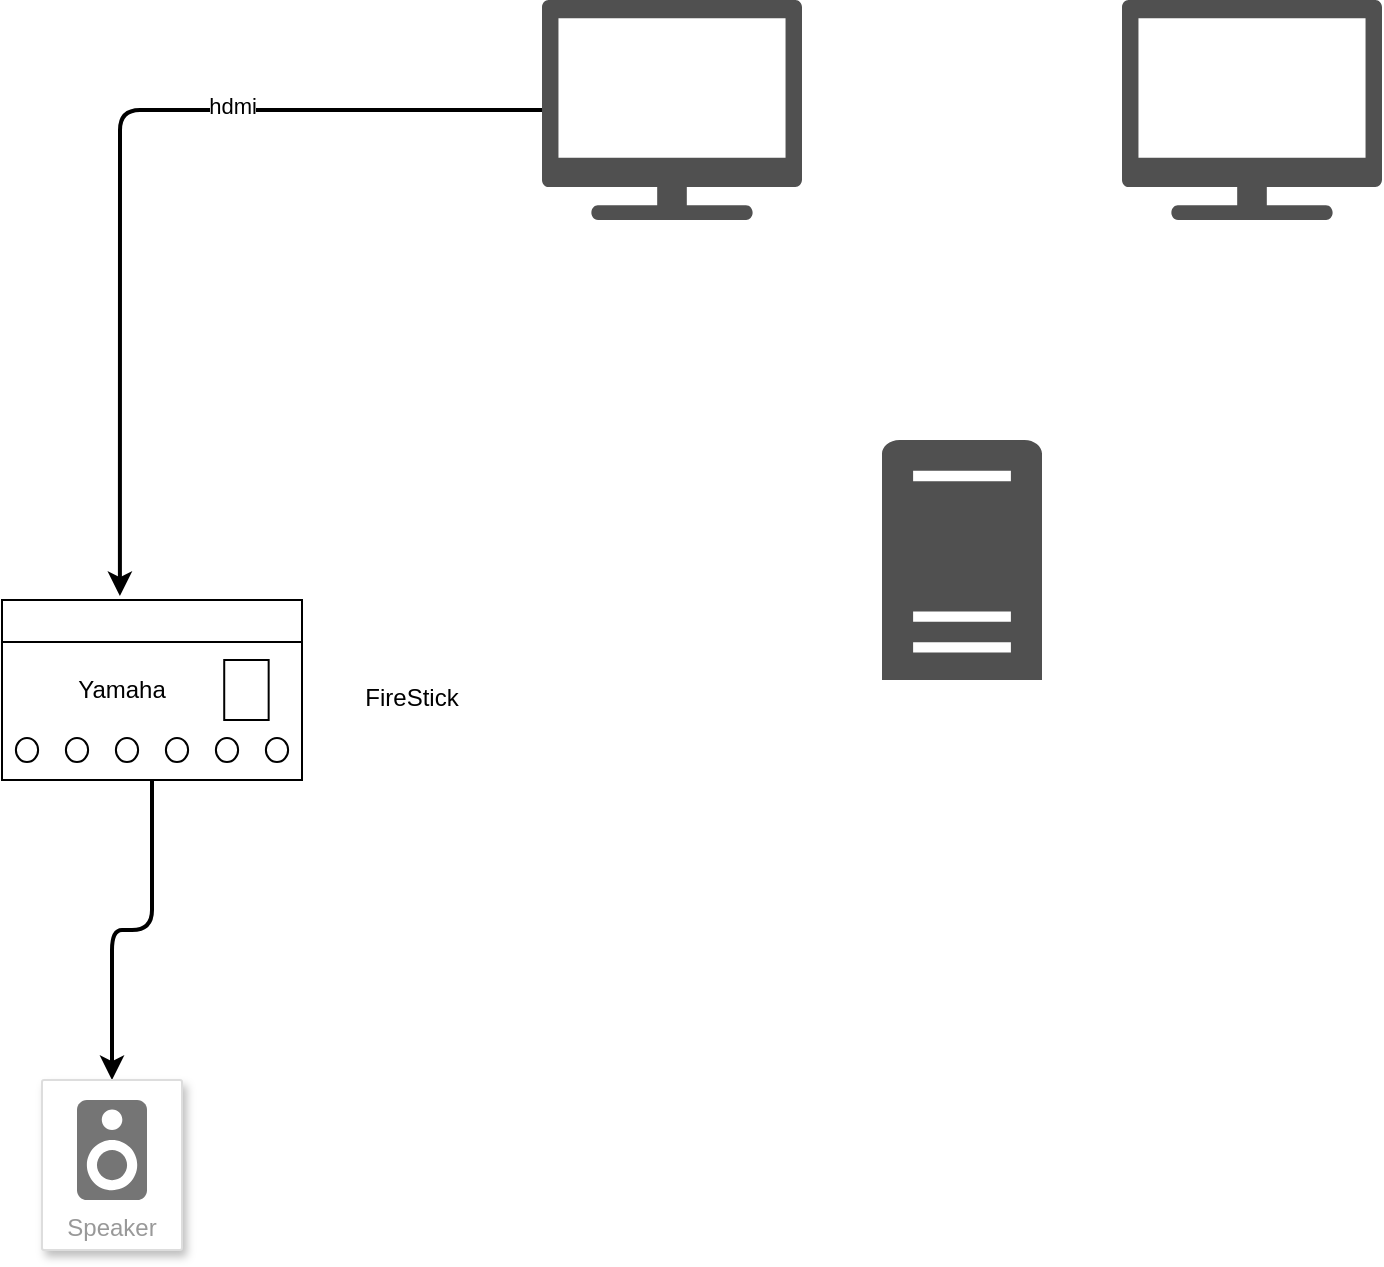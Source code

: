 <mxfile version="15.8.8" type="github">
  <diagram id="JEB7V9WxAwI6BwEsu1ca" name="Page-1">
    <mxGraphModel dx="951" dy="745" grid="1" gridSize="10" guides="1" tooltips="1" connect="1" arrows="1" fold="1" page="1" pageScale="1" pageWidth="850" pageHeight="1100" math="0" shadow="0">
      <root>
        <mxCell id="0" />
        <mxCell id="1" parent="0" />
        <mxCell id="L6Bi-9Ns1P4UmB9HN_Kb-2" value="" style="sketch=0;pointerEvents=1;shadow=0;dashed=0;html=1;strokeColor=none;fillColor=#505050;labelPosition=center;verticalLabelPosition=bottom;verticalAlign=top;outlineConnect=0;align=center;shape=mxgraph.office.servers.server_generic;" vertex="1" parent="1">
          <mxGeometry x="440" y="290" width="80" height="120" as="geometry" />
        </mxCell>
        <mxCell id="L6Bi-9Ns1P4UmB9HN_Kb-12" style="edgeStyle=orthogonalEdgeStyle;rounded=1;orthogonalLoop=1;jettySize=auto;html=1;entryX=0.393;entryY=-0.022;entryDx=0;entryDy=0;entryPerimeter=0;strokeWidth=2;" edge="1" parent="1" source="L6Bi-9Ns1P4UmB9HN_Kb-5" target="L6Bi-9Ns1P4UmB9HN_Kb-9">
          <mxGeometry relative="1" as="geometry" />
        </mxCell>
        <mxCell id="L6Bi-9Ns1P4UmB9HN_Kb-13" value="hdmi" style="edgeLabel;html=1;align=center;verticalAlign=middle;resizable=0;points=[];" vertex="1" connectable="0" parent="L6Bi-9Ns1P4UmB9HN_Kb-12">
          <mxGeometry x="-0.317" y="-2" relative="1" as="geometry">
            <mxPoint as="offset" />
          </mxGeometry>
        </mxCell>
        <mxCell id="L6Bi-9Ns1P4UmB9HN_Kb-5" value="" style="sketch=0;pointerEvents=1;shadow=0;dashed=0;html=1;strokeColor=none;fillColor=#505050;labelPosition=center;verticalLabelPosition=bottom;verticalAlign=top;outlineConnect=0;align=center;shape=mxgraph.office.devices.tv;" vertex="1" parent="1">
          <mxGeometry x="270" y="70" width="130" height="110" as="geometry" />
        </mxCell>
        <mxCell id="L6Bi-9Ns1P4UmB9HN_Kb-18" style="edgeStyle=orthogonalEdgeStyle;rounded=1;orthogonalLoop=1;jettySize=auto;html=1;entryX=0.5;entryY=0;entryDx=0;entryDy=0;strokeWidth=2;" edge="1" parent="1" source="L6Bi-9Ns1P4UmB9HN_Kb-9" target="L6Bi-9Ns1P4UmB9HN_Kb-16">
          <mxGeometry relative="1" as="geometry" />
        </mxCell>
        <mxCell id="L6Bi-9Ns1P4UmB9HN_Kb-9" value="" style="verticalLabelPosition=bottom;dashed=0;shadow=0;html=1;align=center;verticalAlign=top;shape=mxgraph.cabinets.overcurrent_relay_1_32a;" vertex="1" parent="1">
          <mxGeometry y="370" width="150" height="90" as="geometry" />
        </mxCell>
        <mxCell id="L6Bi-9Ns1P4UmB9HN_Kb-10" value="" style="shape=image;html=1;verticalAlign=top;verticalLabelPosition=bottom;labelBackgroundColor=#ffffff;imageAspect=0;aspect=fixed;image=https://cdn1.iconfinder.com/data/icons/computer-hardware-glyphs-vol-1/52/dongle__usb__transfer__receiver__plug__connector__hardware-128.png;rotation=40;" vertex="1" parent="1">
          <mxGeometry x="161.15" y="360" width="73.62" height="73.62" as="geometry" />
        </mxCell>
        <mxCell id="L6Bi-9Ns1P4UmB9HN_Kb-11" value="" style="sketch=0;pointerEvents=1;shadow=0;dashed=0;html=1;strokeColor=none;fillColor=#505050;labelPosition=center;verticalLabelPosition=bottom;verticalAlign=top;outlineConnect=0;align=center;shape=mxgraph.office.devices.tv;" vertex="1" parent="1">
          <mxGeometry x="560" y="70" width="130" height="110" as="geometry" />
        </mxCell>
        <mxCell id="L6Bi-9Ns1P4UmB9HN_Kb-14" value="FireStick" style="text;html=1;strokeColor=none;fillColor=none;align=center;verticalAlign=middle;whiteSpace=wrap;rounded=0;" vertex="1" parent="1">
          <mxGeometry x="174.77" y="403.62" width="60" height="30" as="geometry" />
        </mxCell>
        <mxCell id="L6Bi-9Ns1P4UmB9HN_Kb-15" value="Yamaha" style="text;html=1;strokeColor=none;fillColor=none;align=center;verticalAlign=middle;whiteSpace=wrap;rounded=0;" vertex="1" parent="1">
          <mxGeometry x="30" y="400" width="60" height="30" as="geometry" />
        </mxCell>
        <mxCell id="L6Bi-9Ns1P4UmB9HN_Kb-16" value="Speaker" style="strokeColor=#dddddd;shadow=1;strokeWidth=1;rounded=1;absoluteArcSize=1;arcSize=2;labelPosition=center;verticalLabelPosition=middle;align=center;verticalAlign=bottom;spacingLeft=0;fontColor=#999999;fontSize=12;whiteSpace=wrap;spacingBottom=2;" vertex="1" parent="1">
          <mxGeometry x="20" y="610" width="70" height="85" as="geometry" />
        </mxCell>
        <mxCell id="L6Bi-9Ns1P4UmB9HN_Kb-17" value="" style="sketch=0;dashed=0;connectable=0;html=1;fillColor=#757575;strokeColor=none;shape=mxgraph.gcp2.speaker;part=1;" vertex="1" parent="L6Bi-9Ns1P4UmB9HN_Kb-16">
          <mxGeometry x="0.5" width="35" height="50" relative="1" as="geometry">
            <mxPoint x="-17.5" y="10" as="offset" />
          </mxGeometry>
        </mxCell>
      </root>
    </mxGraphModel>
  </diagram>
</mxfile>
